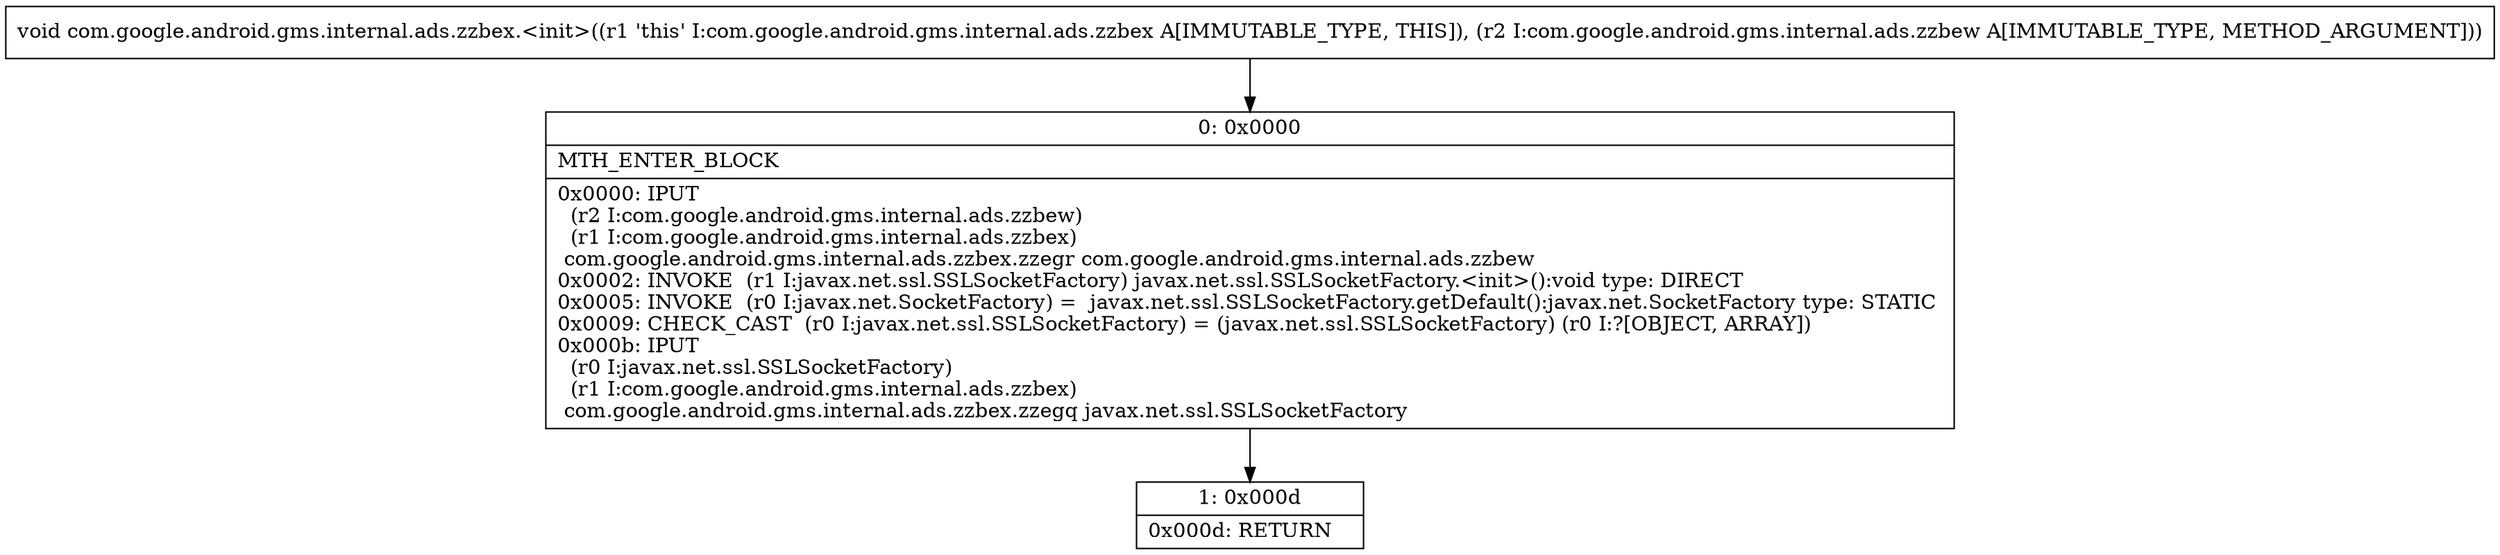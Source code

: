 digraph "CFG forcom.google.android.gms.internal.ads.zzbex.\<init\>(Lcom\/google\/android\/gms\/internal\/ads\/zzbew;)V" {
Node_0 [shape=record,label="{0\:\ 0x0000|MTH_ENTER_BLOCK\l|0x0000: IPUT  \l  (r2 I:com.google.android.gms.internal.ads.zzbew)\l  (r1 I:com.google.android.gms.internal.ads.zzbex)\l com.google.android.gms.internal.ads.zzbex.zzegr com.google.android.gms.internal.ads.zzbew \l0x0002: INVOKE  (r1 I:javax.net.ssl.SSLSocketFactory) javax.net.ssl.SSLSocketFactory.\<init\>():void type: DIRECT \l0x0005: INVOKE  (r0 I:javax.net.SocketFactory) =  javax.net.ssl.SSLSocketFactory.getDefault():javax.net.SocketFactory type: STATIC \l0x0009: CHECK_CAST  (r0 I:javax.net.ssl.SSLSocketFactory) = (javax.net.ssl.SSLSocketFactory) (r0 I:?[OBJECT, ARRAY]) \l0x000b: IPUT  \l  (r0 I:javax.net.ssl.SSLSocketFactory)\l  (r1 I:com.google.android.gms.internal.ads.zzbex)\l com.google.android.gms.internal.ads.zzbex.zzegq javax.net.ssl.SSLSocketFactory \l}"];
Node_1 [shape=record,label="{1\:\ 0x000d|0x000d: RETURN   \l}"];
MethodNode[shape=record,label="{void com.google.android.gms.internal.ads.zzbex.\<init\>((r1 'this' I:com.google.android.gms.internal.ads.zzbex A[IMMUTABLE_TYPE, THIS]), (r2 I:com.google.android.gms.internal.ads.zzbew A[IMMUTABLE_TYPE, METHOD_ARGUMENT])) }"];
MethodNode -> Node_0;
Node_0 -> Node_1;
}

